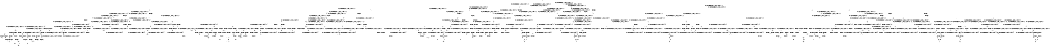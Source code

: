 digraph BCG {
size = "7, 10.5";
center = TRUE;
node [shape = circle];
0 [peripheries = 2];
0 -> 1 [label = "EX !0 !ATOMIC_EXCH_BRANCH (1, +0, TRUE, +0, 1, TRUE) !{0, 1, 2}"];
0 -> 2 [label = "EX !2 !ATOMIC_EXCH_BRANCH (1, +0, FALSE, +1, 1, FALSE) !{0, 1, 2}"];
0 -> 3 [label = "EX !1 !ATOMIC_EXCH_BRANCH (1, +1, TRUE, +0, 2, TRUE) !{0, 1, 2}"];
0 -> 4 [label = "EX !0 !ATOMIC_EXCH_BRANCH (1, +0, TRUE, +0, 1, TRUE) !{0, 1, 2}"];
1 -> 1 [label = "EX !0 !ATOMIC_EXCH_BRANCH (1, +0, TRUE, +0, 1, TRUE) !{0, 1, 2}"];
1 -> 5 [label = "EX !2 !ATOMIC_EXCH_BRANCH (1, +0, FALSE, +1, 1, FALSE) !{0, 1, 2}"];
1 -> 6 [label = "EX !1 !ATOMIC_EXCH_BRANCH (1, +1, TRUE, +0, 2, TRUE) !{0, 1, 2}"];
1 -> 4 [label = "EX !0 !ATOMIC_EXCH_BRANCH (1, +0, TRUE, +0, 1, TRUE) !{0, 1, 2}"];
2 -> 7 [label = "EX !0 !ATOMIC_EXCH_BRANCH (1, +0, TRUE, +0, 1, TRUE) !{0, 1, 2}"];
2 -> 8 [label = "EX !1 !ATOMIC_EXCH_BRANCH (1, +1, TRUE, +0, 2, TRUE) !{0, 1, 2}"];
2 -> 9 [label = "TERMINATE !2"];
2 -> 10 [label = "EX !0 !ATOMIC_EXCH_BRANCH (1, +0, TRUE, +0, 1, TRUE) !{0, 1, 2}"];
3 -> 11 [label = "EX !0 !ATOMIC_EXCH_BRANCH (1, +0, TRUE, +0, 1, FALSE) !{0, 1, 2}"];
3 -> 12 [label = "EX !2 !ATOMIC_EXCH_BRANCH (1, +0, FALSE, +1, 1, TRUE) !{0, 1, 2}"];
3 -> 13 [label = "TERMINATE !1"];
3 -> 14 [label = "EX !0 !ATOMIC_EXCH_BRANCH (1, +0, TRUE, +0, 1, FALSE) !{0, 1, 2}"];
4 -> 15 [label = "EX !1 !ATOMIC_EXCH_BRANCH (1, +1, TRUE, +0, 2, TRUE) !{0, 1, 2}"];
4 -> 4 [label = "EX !0 !ATOMIC_EXCH_BRANCH (1, +0, TRUE, +0, 1, TRUE) !{0, 1, 2}"];
4 -> 16 [label = "EX !2 !ATOMIC_EXCH_BRANCH (1, +0, FALSE, +1, 1, FALSE) !{0, 1, 2}"];
4 -> 17 [label = "EX !1 !ATOMIC_EXCH_BRANCH (1, +1, TRUE, +0, 2, TRUE) !{0, 1, 2}"];
5 -> 7 [label = "EX !0 !ATOMIC_EXCH_BRANCH (1, +0, TRUE, +0, 1, TRUE) !{0, 1, 2}"];
5 -> 18 [label = "EX !1 !ATOMIC_EXCH_BRANCH (1, +1, TRUE, +0, 2, TRUE) !{0, 1, 2}"];
5 -> 19 [label = "TERMINATE !2"];
5 -> 10 [label = "EX !0 !ATOMIC_EXCH_BRANCH (1, +0, TRUE, +0, 1, TRUE) !{0, 1, 2}"];
6 -> 11 [label = "EX !0 !ATOMIC_EXCH_BRANCH (1, +0, TRUE, +0, 1, FALSE) !{0, 1, 2}"];
6 -> 20 [label = "EX !2 !ATOMIC_EXCH_BRANCH (1, +0, FALSE, +1, 1, TRUE) !{0, 1, 2}"];
6 -> 21 [label = "TERMINATE !1"];
6 -> 14 [label = "EX !0 !ATOMIC_EXCH_BRANCH (1, +0, TRUE, +0, 1, FALSE) !{0, 1, 2}"];
7 -> 7 [label = "EX !0 !ATOMIC_EXCH_BRANCH (1, +0, TRUE, +0, 1, TRUE) !{0, 1, 2}"];
7 -> 18 [label = "EX !1 !ATOMIC_EXCH_BRANCH (1, +1, TRUE, +0, 2, TRUE) !{0, 1, 2}"];
7 -> 19 [label = "TERMINATE !2"];
7 -> 10 [label = "EX !0 !ATOMIC_EXCH_BRANCH (1, +0, TRUE, +0, 1, TRUE) !{0, 1, 2}"];
8 -> 22 [label = "EX !0 !ATOMIC_EXCH_BRANCH (1, +0, TRUE, +0, 1, FALSE) !{0, 1, 2}"];
8 -> 23 [label = "TERMINATE !2"];
8 -> 24 [label = "TERMINATE !1"];
8 -> 25 [label = "EX !0 !ATOMIC_EXCH_BRANCH (1, +0, TRUE, +0, 1, FALSE) !{0, 1, 2}"];
9 -> 26 [label = "EX !0 !ATOMIC_EXCH_BRANCH (1, +0, TRUE, +0, 1, TRUE) !{0, 1}"];
9 -> 27 [label = "EX !1 !ATOMIC_EXCH_BRANCH (1, +1, TRUE, +0, 2, TRUE) !{0, 1}"];
9 -> 28 [label = "EX !0 !ATOMIC_EXCH_BRANCH (1, +0, TRUE, +0, 1, TRUE) !{0, 1}"];
10 -> 29 [label = "EX !1 !ATOMIC_EXCH_BRANCH (1, +1, TRUE, +0, 2, TRUE) !{0, 1, 2}"];
10 -> 10 [label = "EX !0 !ATOMIC_EXCH_BRANCH (1, +0, TRUE, +0, 1, TRUE) !{0, 1, 2}"];
10 -> 30 [label = "EX !1 !ATOMIC_EXCH_BRANCH (1, +1, TRUE, +0, 2, TRUE) !{0, 1, 2}"];
10 -> 31 [label = "TERMINATE !2"];
11 -> 32 [label = "EX !2 !ATOMIC_EXCH_BRANCH (1, +0, FALSE, +1, 1, FALSE) !{0, 1, 2}"];
11 -> 33 [label = "TERMINATE !0"];
11 -> 34 [label = "TERMINATE !1"];
12 -> 12 [label = "EX !2 !ATOMIC_EXCH_BRANCH (1, +0, FALSE, +1, 1, TRUE) !{0, 1, 2}"];
12 -> 35 [label = "EX !0 !ATOMIC_EXCH_BRANCH (1, +0, TRUE, +0, 1, FALSE) !{0, 1, 2}"];
12 -> 36 [label = "TERMINATE !1"];
12 -> 37 [label = "EX !0 !ATOMIC_EXCH_BRANCH (1, +0, TRUE, +0, 1, FALSE) !{0, 1, 2}"];
13 -> 38 [label = "EX !0 !ATOMIC_EXCH_BRANCH (1, +0, TRUE, +0, 1, FALSE) !{0, 2}"];
13 -> 39 [label = "EX !2 !ATOMIC_EXCH_BRANCH (1, +0, FALSE, +1, 1, TRUE) !{0, 2}"];
13 -> 40 [label = "EX !0 !ATOMIC_EXCH_BRANCH (1, +0, TRUE, +0, 1, FALSE) !{0, 2}"];
14 -> 41 [label = "EX !2 !ATOMIC_EXCH_BRANCH (1, +0, FALSE, +1, 1, FALSE) !{0, 1, 2}"];
14 -> 42 [label = "TERMINATE !0"];
14 -> 43 [label = "TERMINATE !1"];
15 -> 44 [label = "EX !2 !ATOMIC_EXCH_BRANCH (1, +0, FALSE, +1, 1, TRUE) !{0, 1, 2}"];
15 -> 45 [label = "EX !0 !ATOMIC_EXCH_BRANCH (1, +0, TRUE, +0, 1, FALSE) !{0, 1, 2}"];
15 -> 46 [label = "EX !2 !ATOMIC_EXCH_BRANCH (1, +0, FALSE, +1, 1, TRUE) !{0, 1, 2}"];
15 -> 47 [label = "TERMINATE !1"];
16 -> 29 [label = "EX !1 !ATOMIC_EXCH_BRANCH (1, +1, TRUE, +0, 2, TRUE) !{0, 1, 2}"];
16 -> 10 [label = "EX !0 !ATOMIC_EXCH_BRANCH (1, +0, TRUE, +0, 1, TRUE) !{0, 1, 2}"];
16 -> 30 [label = "EX !1 !ATOMIC_EXCH_BRANCH (1, +1, TRUE, +0, 2, TRUE) !{0, 1, 2}"];
16 -> 31 [label = "TERMINATE !2"];
17 -> 14 [label = "EX !0 !ATOMIC_EXCH_BRANCH (1, +0, TRUE, +0, 1, FALSE) !{0, 1, 2}"];
17 -> 48 [label = "EX !2 !ATOMIC_EXCH_BRANCH (1, +0, FALSE, +1, 1, TRUE) !{0, 1, 2}"];
17 -> 49 [label = "TERMINATE !1"];
18 -> 22 [label = "EX !0 !ATOMIC_EXCH_BRANCH (1, +0, TRUE, +0, 1, FALSE) !{0, 1, 2}"];
18 -> 50 [label = "TERMINATE !2"];
18 -> 51 [label = "TERMINATE !1"];
18 -> 25 [label = "EX !0 !ATOMIC_EXCH_BRANCH (1, +0, TRUE, +0, 1, FALSE) !{0, 1, 2}"];
19 -> 26 [label = "EX !0 !ATOMIC_EXCH_BRANCH (1, +0, TRUE, +0, 1, TRUE) !{0, 1}"];
19 -> 52 [label = "EX !1 !ATOMIC_EXCH_BRANCH (1, +1, TRUE, +0, 2, TRUE) !{0, 1}"];
19 -> 28 [label = "EX !0 !ATOMIC_EXCH_BRANCH (1, +0, TRUE, +0, 1, TRUE) !{0, 1}"];
20 -> 35 [label = "EX !0 !ATOMIC_EXCH_BRANCH (1, +0, TRUE, +0, 1, FALSE) !{0, 1, 2}"];
20 -> 20 [label = "EX !2 !ATOMIC_EXCH_BRANCH (1, +0, FALSE, +1, 1, TRUE) !{0, 1, 2}"];
20 -> 53 [label = "TERMINATE !1"];
20 -> 37 [label = "EX !0 !ATOMIC_EXCH_BRANCH (1, +0, TRUE, +0, 1, FALSE) !{0, 1, 2}"];
21 -> 38 [label = "EX !0 !ATOMIC_EXCH_BRANCH (1, +0, TRUE, +0, 1, FALSE) !{0, 2}"];
21 -> 54 [label = "EX !2 !ATOMIC_EXCH_BRANCH (1, +0, FALSE, +1, 1, TRUE) !{0, 2}"];
21 -> 40 [label = "EX !0 !ATOMIC_EXCH_BRANCH (1, +0, TRUE, +0, 1, FALSE) !{0, 2}"];
22 -> 55 [label = "TERMINATE !0"];
22 -> 56 [label = "TERMINATE !2"];
22 -> 57 [label = "TERMINATE !1"];
23 -> 58 [label = "EX !0 !ATOMIC_EXCH_BRANCH (1, +0, TRUE, +0, 1, FALSE) !{0, 1}"];
23 -> 59 [label = "TERMINATE !1"];
23 -> 60 [label = "EX !0 !ATOMIC_EXCH_BRANCH (1, +0, TRUE, +0, 1, FALSE) !{0, 1}"];
24 -> 61 [label = "EX !0 !ATOMIC_EXCH_BRANCH (1, +0, TRUE, +0, 1, FALSE) !{0, 2}"];
24 -> 62 [label = "TERMINATE !2"];
24 -> 63 [label = "EX !0 !ATOMIC_EXCH_BRANCH (1, +0, TRUE, +0, 1, FALSE) !{0, 2}"];
25 -> 64 [label = "TERMINATE !0"];
25 -> 65 [label = "TERMINATE !2"];
25 -> 66 [label = "TERMINATE !1"];
26 -> 26 [label = "EX !0 !ATOMIC_EXCH_BRANCH (1, +0, TRUE, +0, 1, TRUE) !{0, 1}"];
26 -> 52 [label = "EX !1 !ATOMIC_EXCH_BRANCH (1, +1, TRUE, +0, 2, TRUE) !{0, 1}"];
26 -> 28 [label = "EX !0 !ATOMIC_EXCH_BRANCH (1, +0, TRUE, +0, 1, TRUE) !{0, 1}"];
27 -> 58 [label = "EX !0 !ATOMIC_EXCH_BRANCH (1, +0, TRUE, +0, 1, FALSE) !{0, 1}"];
27 -> 59 [label = "TERMINATE !1"];
27 -> 60 [label = "EX !0 !ATOMIC_EXCH_BRANCH (1, +0, TRUE, +0, 1, FALSE) !{0, 1}"];
28 -> 67 [label = "EX !1 !ATOMIC_EXCH_BRANCH (1, +1, TRUE, +0, 2, TRUE) !{0, 1}"];
28 -> 28 [label = "EX !0 !ATOMIC_EXCH_BRANCH (1, +0, TRUE, +0, 1, TRUE) !{0, 1}"];
28 -> 68 [label = "EX !1 !ATOMIC_EXCH_BRANCH (1, +1, TRUE, +0, 2, TRUE) !{0, 1}"];
29 -> 69 [label = "EX !0 !ATOMIC_EXCH_BRANCH (1, +0, TRUE, +0, 1, FALSE) !{0, 1, 2}"];
29 -> 70 [label = "TERMINATE !2"];
29 -> 71 [label = "TERMINATE !1"];
30 -> 25 [label = "EX !0 !ATOMIC_EXCH_BRANCH (1, +0, TRUE, +0, 1, FALSE) !{0, 1, 2}"];
30 -> 72 [label = "TERMINATE !2"];
30 -> 73 [label = "TERMINATE !1"];
31 -> 74 [label = "EX !0 !ATOMIC_EXCH_BRANCH (1, +0, TRUE, +0, 1, TRUE) !{0, 1}"];
31 -> 75 [label = "EX !1 !ATOMIC_EXCH_BRANCH (1, +1, TRUE, +0, 2, TRUE) !{0, 1}"];
32 -> 55 [label = "TERMINATE !0"];
32 -> 56 [label = "TERMINATE !2"];
32 -> 57 [label = "TERMINATE !1"];
33 -> 76 [label = "EX !2 !ATOMIC_EXCH_BRANCH (1, +0, FALSE, +1, 1, FALSE) !{1, 2}"];
33 -> 77 [label = "TERMINATE !1"];
34 -> 78 [label = "EX !2 !ATOMIC_EXCH_BRANCH (1, +0, FALSE, +1, 1, FALSE) !{0, 2}"];
34 -> 79 [label = "TERMINATE !0"];
35 -> 32 [label = "EX !2 !ATOMIC_EXCH_BRANCH (1, +0, FALSE, +1, 1, FALSE) !{0, 1, 2}"];
35 -> 80 [label = "TERMINATE !0"];
35 -> 81 [label = "TERMINATE !1"];
36 -> 39 [label = "EX !2 !ATOMIC_EXCH_BRANCH (1, +0, FALSE, +1, 1, TRUE) !{0, 2}"];
36 -> 82 [label = "EX !0 !ATOMIC_EXCH_BRANCH (1, +0, TRUE, +0, 1, FALSE) !{0, 2}"];
36 -> 83 [label = "EX !0 !ATOMIC_EXCH_BRANCH (1, +0, TRUE, +0, 1, FALSE) !{0, 2}"];
37 -> 41 [label = "EX !2 !ATOMIC_EXCH_BRANCH (1, +0, FALSE, +1, 1, FALSE) !{0, 1, 2}"];
37 -> 84 [label = "TERMINATE !0"];
37 -> 85 [label = "TERMINATE !1"];
38 -> 78 [label = "EX !2 !ATOMIC_EXCH_BRANCH (1, +0, FALSE, +1, 1, FALSE) !{0, 2}"];
38 -> 79 [label = "TERMINATE !0"];
39 -> 39 [label = "EX !2 !ATOMIC_EXCH_BRANCH (1, +0, FALSE, +1, 1, TRUE) !{0, 2}"];
39 -> 82 [label = "EX !0 !ATOMIC_EXCH_BRANCH (1, +0, TRUE, +0, 1, FALSE) !{0, 2}"];
39 -> 83 [label = "EX !0 !ATOMIC_EXCH_BRANCH (1, +0, TRUE, +0, 1, FALSE) !{0, 2}"];
40 -> 86 [label = "EX !2 !ATOMIC_EXCH_BRANCH (1, +0, FALSE, +1, 1, FALSE) !{0, 2}"];
40 -> 87 [label = "EX !2 !ATOMIC_EXCH_BRANCH (1, +0, FALSE, +1, 1, FALSE) !{0, 2}"];
40 -> 88 [label = "TERMINATE !0"];
41 -> 64 [label = "TERMINATE !0"];
41 -> 65 [label = "TERMINATE !2"];
41 -> 66 [label = "TERMINATE !1"];
42 -> 89 [label = "EX !2 !ATOMIC_EXCH_BRANCH (1, +0, FALSE, +1, 1, FALSE) !{1, 2}"];
42 -> 90 [label = "TERMINATE !1"];
43 -> 91 [label = "EX !2 !ATOMIC_EXCH_BRANCH (1, +0, FALSE, +1, 1, FALSE) !{0, 2}"];
43 -> 92 [label = "TERMINATE !0"];
44 -> 93 [label = "EX !0 !ATOMIC_EXCH_BRANCH (1, +0, TRUE, +0, 1, FALSE) !{0, 1, 2}"];
44 -> 44 [label = "EX !2 !ATOMIC_EXCH_BRANCH (1, +0, FALSE, +1, 1, TRUE) !{0, 1, 2}"];
44 -> 94 [label = "TERMINATE !1"];
44 -> 37 [label = "EX !0 !ATOMIC_EXCH_BRANCH (1, +0, TRUE, +0, 1, FALSE) !{0, 1, 2}"];
45 -> 95 [label = "EX !2 !ATOMIC_EXCH_BRANCH (1, +0, FALSE, +1, 1, FALSE) !{0, 1, 2}"];
45 -> 96 [label = "EX !2 !ATOMIC_EXCH_BRANCH (1, +0, FALSE, +1, 1, FALSE) !{0, 1, 2}"];
45 -> 97 [label = "TERMINATE !0"];
45 -> 98 [label = "TERMINATE !1"];
46 -> 44 [label = "EX !2 !ATOMIC_EXCH_BRANCH (1, +0, FALSE, +1, 1, TRUE) !{0, 1, 2}"];
46 -> 99 [label = "EX !0 !ATOMIC_EXCH_BRANCH (1, +0, TRUE, +0, 1, FALSE) !{0, 1, 2}"];
46 -> 46 [label = "EX !2 !ATOMIC_EXCH_BRANCH (1, +0, FALSE, +1, 1, TRUE) !{0, 1, 2}"];
46 -> 100 [label = "TERMINATE !1"];
47 -> 101 [label = "EX !0 !ATOMIC_EXCH_BRANCH (1, +0, TRUE, +0, 1, FALSE) !{0, 2}"];
47 -> 102 [label = "EX !2 !ATOMIC_EXCH_BRANCH (1, +0, FALSE, +1, 1, TRUE) !{0, 2}"];
48 -> 37 [label = "EX !0 !ATOMIC_EXCH_BRANCH (1, +0, TRUE, +0, 1, FALSE) !{0, 1, 2}"];
48 -> 48 [label = "EX !2 !ATOMIC_EXCH_BRANCH (1, +0, FALSE, +1, 1, TRUE) !{0, 1, 2}"];
48 -> 103 [label = "TERMINATE !1"];
49 -> 104 [label = "EX !0 !ATOMIC_EXCH_BRANCH (1, +0, TRUE, +0, 1, FALSE) !{0, 2}"];
49 -> 105 [label = "EX !2 !ATOMIC_EXCH_BRANCH (1, +0, FALSE, +1, 1, TRUE) !{0, 2}"];
50 -> 58 [label = "EX !0 !ATOMIC_EXCH_BRANCH (1, +0, TRUE, +0, 1, FALSE) !{0, 1}"];
50 -> 106 [label = "TERMINATE !1"];
50 -> 60 [label = "EX !0 !ATOMIC_EXCH_BRANCH (1, +0, TRUE, +0, 1, FALSE) !{0, 1}"];
51 -> 61 [label = "EX !0 !ATOMIC_EXCH_BRANCH (1, +0, TRUE, +0, 1, FALSE) !{0, 2}"];
51 -> 107 [label = "TERMINATE !2"];
51 -> 63 [label = "EX !0 !ATOMIC_EXCH_BRANCH (1, +0, TRUE, +0, 1, FALSE) !{0, 2}"];
52 -> 58 [label = "EX !0 !ATOMIC_EXCH_BRANCH (1, +0, TRUE, +0, 1, FALSE) !{0, 1}"];
52 -> 106 [label = "TERMINATE !1"];
52 -> 60 [label = "EX !0 !ATOMIC_EXCH_BRANCH (1, +0, TRUE, +0, 1, FALSE) !{0, 1}"];
53 -> 82 [label = "EX !0 !ATOMIC_EXCH_BRANCH (1, +0, TRUE, +0, 1, FALSE) !{0, 2}"];
53 -> 54 [label = "EX !2 !ATOMIC_EXCH_BRANCH (1, +0, FALSE, +1, 1, TRUE) !{0, 2}"];
53 -> 83 [label = "EX !0 !ATOMIC_EXCH_BRANCH (1, +0, TRUE, +0, 1, FALSE) !{0, 2}"];
54 -> 82 [label = "EX !0 !ATOMIC_EXCH_BRANCH (1, +0, TRUE, +0, 1, FALSE) !{0, 2}"];
54 -> 54 [label = "EX !2 !ATOMIC_EXCH_BRANCH (1, +0, FALSE, +1, 1, TRUE) !{0, 2}"];
54 -> 83 [label = "EX !0 !ATOMIC_EXCH_BRANCH (1, +0, TRUE, +0, 1, FALSE) !{0, 2}"];
55 -> 108 [label = "TERMINATE !2"];
55 -> 109 [label = "TERMINATE !1"];
56 -> 110 [label = "TERMINATE !0"];
56 -> 111 [label = "TERMINATE !1"];
57 -> 112 [label = "TERMINATE !0"];
57 -> 113 [label = "TERMINATE !2"];
58 -> 110 [label = "TERMINATE !0"];
58 -> 111 [label = "TERMINATE !1"];
59 -> 114 [label = "EX !0 !ATOMIC_EXCH_BRANCH (1, +0, TRUE, +0, 1, FALSE) !{0}"];
59 -> 115 [label = "EX !0 !ATOMIC_EXCH_BRANCH (1, +0, TRUE, +0, 1, FALSE) !{0}"];
60 -> 116 [label = "TERMINATE !0"];
60 -> 117 [label = "TERMINATE !1"];
61 -> 112 [label = "TERMINATE !0"];
61 -> 113 [label = "TERMINATE !2"];
62 -> 114 [label = "EX !0 !ATOMIC_EXCH_BRANCH (1, +0, TRUE, +0, 1, FALSE) !{0}"];
62 -> 115 [label = "EX !0 !ATOMIC_EXCH_BRANCH (1, +0, TRUE, +0, 1, FALSE) !{0}"];
63 -> 118 [label = "TERMINATE !0"];
63 -> 119 [label = "TERMINATE !2"];
64 -> 120 [label = "TERMINATE !2"];
64 -> 121 [label = "TERMINATE !1"];
65 -> 122 [label = "TERMINATE !0"];
65 -> 123 [label = "TERMINATE !1"];
66 -> 124 [label = "TERMINATE !0"];
66 -> 125 [label = "TERMINATE !2"];
67 -> 126 [label = "EX !0 !ATOMIC_EXCH_BRANCH (1, +0, TRUE, +0, 1, FALSE) !{0, 1}"];
67 -> 127 [label = "TERMINATE !1"];
67 -> 60 [label = "EX !0 !ATOMIC_EXCH_BRANCH (1, +0, TRUE, +0, 1, FALSE) !{0, 1}"];
68 -> 60 [label = "EX !0 !ATOMIC_EXCH_BRANCH (1, +0, TRUE, +0, 1, FALSE) !{0, 1}"];
68 -> 128 [label = "TERMINATE !1"];
69 -> 129 [label = "TERMINATE !0"];
69 -> 130 [label = "TERMINATE !2"];
69 -> 131 [label = "TERMINATE !1"];
70 -> 132 [label = "EX !0 !ATOMIC_EXCH_BRANCH (1, +0, TRUE, +0, 1, FALSE) !{0, 1}"];
70 -> 133 [label = "TERMINATE !1"];
71 -> 134 [label = "EX !0 !ATOMIC_EXCH_BRANCH (1, +0, TRUE, +0, 1, FALSE) !{0, 2}"];
71 -> 135 [label = "TERMINATE !2"];
72 -> 136 [label = "EX !0 !ATOMIC_EXCH_BRANCH (1, +0, TRUE, +0, 1, FALSE) !{0, 1}"];
72 -> 137 [label = "TERMINATE !1"];
73 -> 138 [label = "EX !0 !ATOMIC_EXCH_BRANCH (1, +0, TRUE, +0, 1, FALSE) !{0, 2}"];
73 -> 139 [label = "TERMINATE !2"];
74 -> 74 [label = "EX !0 !ATOMIC_EXCH_BRANCH (1, +0, TRUE, +0, 1, TRUE) !{0, 1}"];
74 -> 75 [label = "EX !1 !ATOMIC_EXCH_BRANCH (1, +1, TRUE, +0, 2, TRUE) !{0, 1}"];
75 -> 136 [label = "EX !0 !ATOMIC_EXCH_BRANCH (1, +0, TRUE, +0, 1, FALSE) !{0, 1}"];
75 -> 137 [label = "TERMINATE !1"];
76 -> 108 [label = "TERMINATE !2"];
76 -> 109 [label = "TERMINATE !1"];
77 -> 140 [label = "EX !2 !ATOMIC_EXCH_BRANCH (1, +0, FALSE, +1, 1, FALSE) !{2}"];
77 -> 141 [label = "EX !2 !ATOMIC_EXCH_BRANCH (1, +0, FALSE, +1, 1, FALSE) !{2}"];
78 -> 112 [label = "TERMINATE !0"];
78 -> 113 [label = "TERMINATE !2"];
79 -> 140 [label = "EX !2 !ATOMIC_EXCH_BRANCH (1, +0, FALSE, +1, 1, FALSE) !{2}"];
79 -> 141 [label = "EX !2 !ATOMIC_EXCH_BRANCH (1, +0, FALSE, +1, 1, FALSE) !{2}"];
80 -> 76 [label = "EX !2 !ATOMIC_EXCH_BRANCH (1, +0, FALSE, +1, 1, FALSE) !{1, 2}"];
80 -> 142 [label = "TERMINATE !1"];
81 -> 78 [label = "EX !2 !ATOMIC_EXCH_BRANCH (1, +0, FALSE, +1, 1, FALSE) !{0, 2}"];
81 -> 143 [label = "TERMINATE !0"];
82 -> 78 [label = "EX !2 !ATOMIC_EXCH_BRANCH (1, +0, FALSE, +1, 1, FALSE) !{0, 2}"];
82 -> 143 [label = "TERMINATE !0"];
83 -> 86 [label = "EX !2 !ATOMIC_EXCH_BRANCH (1, +0, FALSE, +1, 1, FALSE) !{0, 2}"];
83 -> 87 [label = "EX !2 !ATOMIC_EXCH_BRANCH (1, +0, FALSE, +1, 1, FALSE) !{0, 2}"];
83 -> 144 [label = "TERMINATE !0"];
84 -> 89 [label = "EX !2 !ATOMIC_EXCH_BRANCH (1, +0, FALSE, +1, 1, FALSE) !{1, 2}"];
84 -> 145 [label = "TERMINATE !1"];
85 -> 91 [label = "EX !2 !ATOMIC_EXCH_BRANCH (1, +0, FALSE, +1, 1, FALSE) !{0, 2}"];
85 -> 146 [label = "TERMINATE !0"];
86 -> 147 [label = "TERMINATE !0"];
86 -> 148 [label = "TERMINATE !2"];
87 -> 118 [label = "TERMINATE !0"];
87 -> 119 [label = "TERMINATE !2"];
88 -> 149 [label = "EX !2 !ATOMIC_EXCH_BRANCH (1, +0, FALSE, +1, 1, FALSE) !{2}"];
89 -> 120 [label = "TERMINATE !2"];
89 -> 121 [label = "TERMINATE !1"];
90 -> 150 [label = "EX !2 !ATOMIC_EXCH_BRANCH (1, +0, FALSE, +1, 1, FALSE) !{2}"];
91 -> 124 [label = "TERMINATE !0"];
91 -> 125 [label = "TERMINATE !2"];
92 -> 150 [label = "EX !2 !ATOMIC_EXCH_BRANCH (1, +0, FALSE, +1, 1, FALSE) !{2}"];
93 -> 95 [label = "EX !2 !ATOMIC_EXCH_BRANCH (1, +0, FALSE, +1, 1, FALSE) !{0, 1, 2}"];
93 -> 151 [label = "TERMINATE !0"];
93 -> 152 [label = "TERMINATE !1"];
94 -> 153 [label = "EX !0 !ATOMIC_EXCH_BRANCH (1, +0, TRUE, +0, 1, FALSE) !{0, 2}"];
94 -> 154 [label = "EX !2 !ATOMIC_EXCH_BRANCH (1, +0, FALSE, +1, 1, TRUE) !{0, 2}"];
95 -> 155 [label = "TERMINATE !0"];
95 -> 156 [label = "TERMINATE !2"];
95 -> 157 [label = "TERMINATE !1"];
96 -> 129 [label = "TERMINATE !0"];
96 -> 130 [label = "TERMINATE !2"];
96 -> 131 [label = "TERMINATE !1"];
97 -> 158 [label = "EX !2 !ATOMIC_EXCH_BRANCH (1, +0, FALSE, +1, 1, FALSE) !{1, 2}"];
97 -> 159 [label = "TERMINATE !1"];
98 -> 160 [label = "EX !2 !ATOMIC_EXCH_BRANCH (1, +0, FALSE, +1, 1, FALSE) !{0, 2}"];
98 -> 161 [label = "TERMINATE !0"];
99 -> 95 [label = "EX !2 !ATOMIC_EXCH_BRANCH (1, +0, FALSE, +1, 1, FALSE) !{0, 1, 2}"];
99 -> 96 [label = "EX !2 !ATOMIC_EXCH_BRANCH (1, +0, FALSE, +1, 1, FALSE) !{0, 1, 2}"];
99 -> 162 [label = "TERMINATE !0"];
99 -> 163 [label = "TERMINATE !1"];
100 -> 164 [label = "EX !0 !ATOMIC_EXCH_BRANCH (1, +0, TRUE, +0, 1, FALSE) !{0, 2}"];
100 -> 102 [label = "EX !2 !ATOMIC_EXCH_BRANCH (1, +0, FALSE, +1, 1, TRUE) !{0, 2}"];
101 -> 160 [label = "EX !2 !ATOMIC_EXCH_BRANCH (1, +0, FALSE, +1, 1, FALSE) !{0, 2}"];
101 -> 161 [label = "TERMINATE !0"];
102 -> 164 [label = "EX !0 !ATOMIC_EXCH_BRANCH (1, +0, TRUE, +0, 1, FALSE) !{0, 2}"];
102 -> 102 [label = "EX !2 !ATOMIC_EXCH_BRANCH (1, +0, FALSE, +1, 1, TRUE) !{0, 2}"];
103 -> 165 [label = "EX !0 !ATOMIC_EXCH_BRANCH (1, +0, TRUE, +0, 1, FALSE) !{0, 2}"];
103 -> 105 [label = "EX !2 !ATOMIC_EXCH_BRANCH (1, +0, FALSE, +1, 1, TRUE) !{0, 2}"];
104 -> 91 [label = "EX !2 !ATOMIC_EXCH_BRANCH (1, +0, FALSE, +1, 1, FALSE) !{0, 2}"];
104 -> 92 [label = "TERMINATE !0"];
105 -> 165 [label = "EX !0 !ATOMIC_EXCH_BRANCH (1, +0, TRUE, +0, 1, FALSE) !{0, 2}"];
105 -> 105 [label = "EX !2 !ATOMIC_EXCH_BRANCH (1, +0, FALSE, +1, 1, TRUE) !{0, 2}"];
106 -> 114 [label = "EX !0 !ATOMIC_EXCH_BRANCH (1, +0, TRUE, +0, 1, FALSE) !{0}"];
106 -> 115 [label = "EX !0 !ATOMIC_EXCH_BRANCH (1, +0, TRUE, +0, 1, FALSE) !{0}"];
107 -> 114 [label = "EX !0 !ATOMIC_EXCH_BRANCH (1, +0, TRUE, +0, 1, FALSE) !{0}"];
107 -> 115 [label = "EX !0 !ATOMIC_EXCH_BRANCH (1, +0, TRUE, +0, 1, FALSE) !{0}"];
108 -> 166 [label = "TERMINATE !1"];
109 -> 167 [label = "TERMINATE !2"];
110 -> 166 [label = "TERMINATE !1"];
111 -> 168 [label = "TERMINATE !0"];
112 -> 167 [label = "TERMINATE !2"];
113 -> 168 [label = "TERMINATE !0"];
114 -> 168 [label = "TERMINATE !0"];
115 -> 169 [label = "TERMINATE !0"];
116 -> 170 [label = "TERMINATE !1"];
117 -> 171 [label = "TERMINATE !0"];
118 -> 172 [label = "TERMINATE !2"];
119 -> 173 [label = "TERMINATE !0"];
120 -> 174 [label = "TERMINATE !1"];
121 -> 175 [label = "TERMINATE !2"];
122 -> 174 [label = "TERMINATE !1"];
123 -> 176 [label = "TERMINATE !0"];
124 -> 175 [label = "TERMINATE !2"];
125 -> 176 [label = "TERMINATE !0"];
126 -> 177 [label = "TERMINATE !0"];
126 -> 178 [label = "TERMINATE !1"];
127 -> 179 [label = "EX !0 !ATOMIC_EXCH_BRANCH (1, +0, TRUE, +0, 1, FALSE) !{0}"];
128 -> 180 [label = "EX !0 !ATOMIC_EXCH_BRANCH (1, +0, TRUE, +0, 1, FALSE) !{0}"];
129 -> 181 [label = "TERMINATE !2"];
129 -> 182 [label = "TERMINATE !1"];
130 -> 183 [label = "TERMINATE !0"];
130 -> 184 [label = "TERMINATE !1"];
131 -> 185 [label = "TERMINATE !0"];
131 -> 186 [label = "TERMINATE !2"];
132 -> 183 [label = "TERMINATE !0"];
132 -> 184 [label = "TERMINATE !1"];
133 -> 187 [label = "EX !0 !ATOMIC_EXCH_BRANCH (1, +0, TRUE, +0, 1, FALSE) !{0}"];
134 -> 185 [label = "TERMINATE !0"];
134 -> 186 [label = "TERMINATE !2"];
135 -> 187 [label = "EX !0 !ATOMIC_EXCH_BRANCH (1, +0, TRUE, +0, 1, FALSE) !{0}"];
136 -> 122 [label = "TERMINATE !0"];
136 -> 123 [label = "TERMINATE !1"];
137 -> 188 [label = "EX !0 !ATOMIC_EXCH_BRANCH (1, +0, TRUE, +0, 1, FALSE) !{0}"];
138 -> 124 [label = "TERMINATE !0"];
138 -> 125 [label = "TERMINATE !2"];
139 -> 188 [label = "EX !0 !ATOMIC_EXCH_BRANCH (1, +0, TRUE, +0, 1, FALSE) !{0}"];
140 -> 167 [label = "TERMINATE !2"];
141 -> 189 [label = "TERMINATE !2"];
142 -> 140 [label = "EX !2 !ATOMIC_EXCH_BRANCH (1, +0, FALSE, +1, 1, FALSE) !{2}"];
142 -> 141 [label = "EX !2 !ATOMIC_EXCH_BRANCH (1, +0, FALSE, +1, 1, FALSE) !{2}"];
143 -> 140 [label = "EX !2 !ATOMIC_EXCH_BRANCH (1, +0, FALSE, +1, 1, FALSE) !{2}"];
143 -> 141 [label = "EX !2 !ATOMIC_EXCH_BRANCH (1, +0, FALSE, +1, 1, FALSE) !{2}"];
144 -> 149 [label = "EX !2 !ATOMIC_EXCH_BRANCH (1, +0, FALSE, +1, 1, FALSE) !{2}"];
145 -> 150 [label = "EX !2 !ATOMIC_EXCH_BRANCH (1, +0, FALSE, +1, 1, FALSE) !{2}"];
146 -> 150 [label = "EX !2 !ATOMIC_EXCH_BRANCH (1, +0, FALSE, +1, 1, FALSE) !{2}"];
147 -> 190 [label = "TERMINATE !2"];
148 -> 191 [label = "TERMINATE !0"];
149 -> 172 [label = "TERMINATE !2"];
150 -> 175 [label = "TERMINATE !2"];
151 -> 192 [label = "EX !2 !ATOMIC_EXCH_BRANCH (1, +0, FALSE, +1, 1, FALSE) !{1, 2}"];
151 -> 193 [label = "TERMINATE !1"];
152 -> 194 [label = "EX !2 !ATOMIC_EXCH_BRANCH (1, +0, FALSE, +1, 1, FALSE) !{0, 2}"];
152 -> 195 [label = "TERMINATE !0"];
153 -> 194 [label = "EX !2 !ATOMIC_EXCH_BRANCH (1, +0, FALSE, +1, 1, FALSE) !{0, 2}"];
153 -> 195 [label = "TERMINATE !0"];
154 -> 153 [label = "EX !0 !ATOMIC_EXCH_BRANCH (1, +0, TRUE, +0, 1, FALSE) !{0, 2}"];
154 -> 154 [label = "EX !2 !ATOMIC_EXCH_BRANCH (1, +0, FALSE, +1, 1, TRUE) !{0, 2}"];
155 -> 196 [label = "TERMINATE !2"];
155 -> 197 [label = "TERMINATE !1"];
156 -> 198 [label = "TERMINATE !0"];
156 -> 199 [label = "TERMINATE !1"];
157 -> 200 [label = "TERMINATE !0"];
157 -> 201 [label = "TERMINATE !2"];
158 -> 181 [label = "TERMINATE !2"];
158 -> 182 [label = "TERMINATE !1"];
159 -> 202 [label = "EX !2 !ATOMIC_EXCH_BRANCH (1, +0, FALSE, +1, 1, FALSE) !{2}"];
160 -> 185 [label = "TERMINATE !0"];
160 -> 186 [label = "TERMINATE !2"];
161 -> 202 [label = "EX !2 !ATOMIC_EXCH_BRANCH (1, +0, FALSE, +1, 1, FALSE) !{2}"];
162 -> 158 [label = "EX !2 !ATOMIC_EXCH_BRANCH (1, +0, FALSE, +1, 1, FALSE) !{1, 2}"];
162 -> 203 [label = "TERMINATE !1"];
163 -> 160 [label = "EX !2 !ATOMIC_EXCH_BRANCH (1, +0, FALSE, +1, 1, FALSE) !{0, 2}"];
163 -> 204 [label = "TERMINATE !0"];
164 -> 160 [label = "EX !2 !ATOMIC_EXCH_BRANCH (1, +0, FALSE, +1, 1, FALSE) !{0, 2}"];
164 -> 204 [label = "TERMINATE !0"];
165 -> 91 [label = "EX !2 !ATOMIC_EXCH_BRANCH (1, +0, FALSE, +1, 1, FALSE) !{0, 2}"];
165 -> 146 [label = "TERMINATE !0"];
166 -> 205 [label = "exit"];
167 -> 205 [label = "exit"];
168 -> 205 [label = "exit"];
169 -> 206 [label = "exit"];
170 -> 207 [label = "exit"];
171 -> 207 [label = "exit"];
172 -> 208 [label = "exit"];
173 -> 208 [label = "exit"];
174 -> 209 [label = "exit"];
175 -> 209 [label = "exit"];
176 -> 209 [label = "exit"];
177 -> 210 [label = "TERMINATE !1"];
178 -> 211 [label = "TERMINATE !0"];
179 -> 211 [label = "TERMINATE !0"];
180 -> 171 [label = "TERMINATE !0"];
181 -> 212 [label = "TERMINATE !1"];
182 -> 213 [label = "TERMINATE !2"];
183 -> 212 [label = "TERMINATE !1"];
184 -> 214 [label = "TERMINATE !0"];
185 -> 213 [label = "TERMINATE !2"];
186 -> 214 [label = "TERMINATE !0"];
187 -> 214 [label = "TERMINATE !0"];
188 -> 176 [label = "TERMINATE !0"];
189 -> 215 [label = "exit"];
190 -> 216 [label = "exit"];
191 -> 216 [label = "exit"];
192 -> 196 [label = "TERMINATE !2"];
192 -> 197 [label = "TERMINATE !1"];
193 -> 217 [label = "EX !2 !ATOMIC_EXCH_BRANCH (1, +0, FALSE, +1, 1, FALSE) !{2}"];
194 -> 200 [label = "TERMINATE !0"];
194 -> 201 [label = "TERMINATE !2"];
195 -> 217 [label = "EX !2 !ATOMIC_EXCH_BRANCH (1, +0, FALSE, +1, 1, FALSE) !{2}"];
196 -> 218 [label = "TERMINATE !1"];
197 -> 219 [label = "TERMINATE !2"];
198 -> 218 [label = "TERMINATE !1"];
199 -> 220 [label = "TERMINATE !0"];
200 -> 219 [label = "TERMINATE !2"];
201 -> 220 [label = "TERMINATE !0"];
202 -> 213 [label = "TERMINATE !2"];
203 -> 202 [label = "EX !2 !ATOMIC_EXCH_BRANCH (1, +0, FALSE, +1, 1, FALSE) !{2}"];
204 -> 202 [label = "EX !2 !ATOMIC_EXCH_BRANCH (1, +0, FALSE, +1, 1, FALSE) !{2}"];
210 -> 221 [label = "exit"];
211 -> 221 [label = "exit"];
212 -> 222 [label = "exit"];
213 -> 222 [label = "exit"];
214 -> 222 [label = "exit"];
217 -> 219 [label = "TERMINATE !2"];
218 -> 223 [label = "exit"];
219 -> 223 [label = "exit"];
220 -> 223 [label = "exit"];
}
